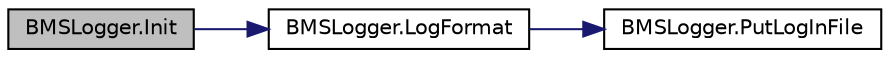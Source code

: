 digraph "BMSLogger.Init"
{
 // LATEX_PDF_SIZE
  edge [fontname="Helvetica",fontsize="10",labelfontname="Helvetica",labelfontsize="10"];
  node [fontname="Helvetica",fontsize="10",shape=record];
  rankdir="LR";
  Node4 [label="BMSLogger.Init",height=0.2,width=0.4,color="black", fillcolor="grey75", style="filled", fontcolor="black",tooltip=" "];
  Node4 -> Node5 [color="midnightblue",fontsize="10",style="solid",fontname="Helvetica"];
  Node5 [label="BMSLogger.LogFormat",height=0.2,width=0.4,color="black", fillcolor="white", style="filled",URL="$class_b_m_s_logger.html#aab5c251d81253a774401a8768dae49c2",tooltip=" "];
  Node5 -> Node6 [color="midnightblue",fontsize="10",style="solid",fontname="Helvetica"];
  Node6 [label="BMSLogger.PutLogInFile",height=0.2,width=0.4,color="black", fillcolor="white", style="filled",URL="$class_b_m_s_logger.html#a35d256ba794d85ee97106e0c657ce280",tooltip=" "];
}
